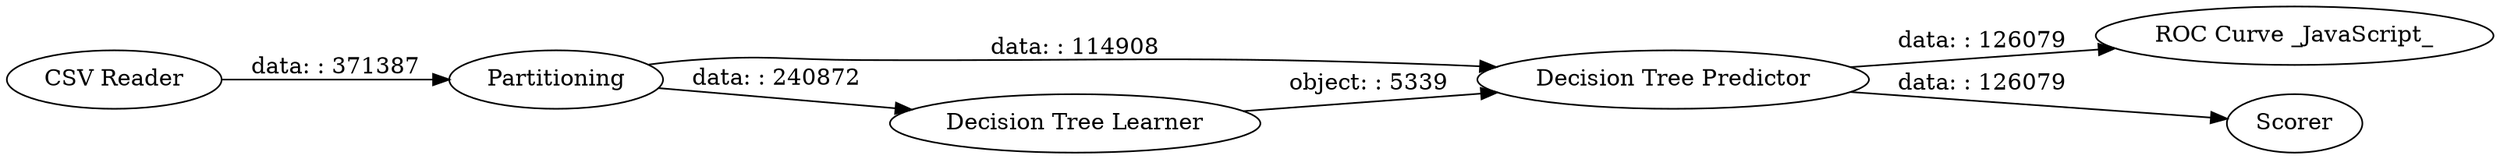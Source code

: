 digraph {
	"-1318455024930408282_4" [label="Decision Tree Predictor"]
	"-1318455024930408282_6" [label="ROC Curve _JavaScript_"]
	"-1318455024930408282_1" [label="CSV Reader"]
	"-1318455024930408282_2" [label=Partitioning]
	"-1318455024930408282_5" [label=Scorer]
	"-1318455024930408282_3" [label="Decision Tree Learner"]
	"-1318455024930408282_4" -> "-1318455024930408282_6" [label="data: : 126079"]
	"-1318455024930408282_4" -> "-1318455024930408282_5" [label="data: : 126079"]
	"-1318455024930408282_2" -> "-1318455024930408282_4" [label="data: : 114908"]
	"-1318455024930408282_3" -> "-1318455024930408282_4" [label="object: : 5339"]
	"-1318455024930408282_2" -> "-1318455024930408282_3" [label="data: : 240872"]
	"-1318455024930408282_1" -> "-1318455024930408282_2" [label="data: : 371387"]
	rankdir=LR
}
